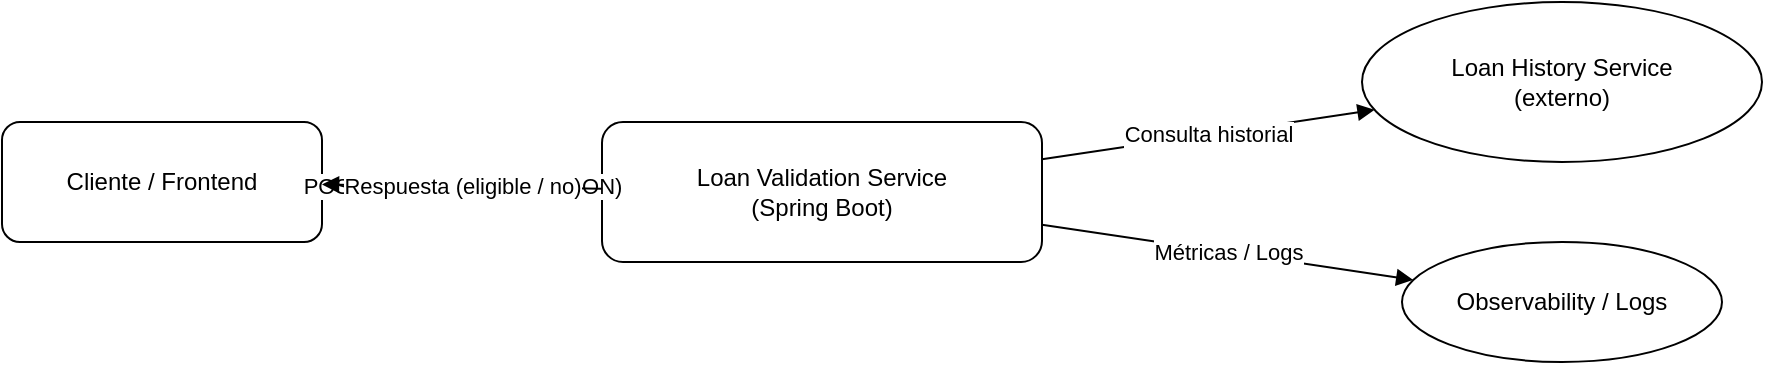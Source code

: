 <mxfile version="22.1.22" type="embed" pages="3">
  <diagram id="c1" name="C1 - Contexto">
    <mxGraphModel dx="905" dy="1438" grid="1" gridSize="10" guides="1" tooltips="1" connect="1" arrows="1" fold="1" page="1" pageScale="1" pageWidth="1169" pageHeight="827" math="0" shadow="0">
      <root>
        <mxCell id="0" />
        <mxCell id="1" parent="0" />
        <mxCell id="u1" value="Cliente / Frontend" style="rounded=1;whiteSpace=wrap;html=1;" parent="1" vertex="1">
          <mxGeometry x="60" y="260" width="160" height="60" as="geometry" />
        </mxCell>
        <mxCell id="s1" value="Loan Validation Service&#xa;(Spring Boot)" style="rounded=1;whiteSpace=wrap;html=1;" parent="1" vertex="1">
          <mxGeometry x="360" y="260" width="220" height="70" as="geometry" />
        </mxCell>
        <mxCell id="lhs1" value="Loan History Service&#xa;(externo)" style="ellipse;whiteSpace=wrap;html=1;" parent="1" vertex="1">
          <mxGeometry x="740" y="200" width="200" height="80" as="geometry" />
        </mxCell>
        <mxCell id="log1" value="Observability / Logs" style="ellipse;whiteSpace=wrap;html=1;" parent="1" vertex="1">
          <mxGeometry x="760" y="320" width="160" height="60" as="geometry" />
        </mxCell>
        <mxCell id="e1" value="POST /api/loan-eligibility (JSON)" style="endArrow=block;html=1;" parent="1" source="u1" target="s1" edge="1">
          <mxGeometry relative="1" as="geometry" />
        </mxCell>
        <mxCell id="e2" value="Consulta historial" style="endArrow=block;html=1;" parent="1" source="s1" target="lhs1" edge="1">
          <mxGeometry relative="1" as="geometry" />
        </mxCell>
        <mxCell id="e3" value="Métricas / Logs" style="endArrow=block;html=1;" parent="1" source="s1" target="log1" edge="1">
          <mxGeometry relative="1" as="geometry" />
        </mxCell>
        <mxCell id="e4" value="Respuesta (eligible / no)" style="endArrow=block;html=1;" parent="1" source="s1" target="u1" edge="1">
          <mxGeometry relative="1" as="geometry" />
        </mxCell>
      </root>
    </mxGraphModel>
  </diagram>
  <diagram id="c2" name="C2 - Contenedores">
    <mxGraphModel dx="603" dy="958" grid="1" gridSize="10" guides="1" tooltips="1" connect="1" arrows="1" fold="1" page="1" pageScale="1" pageWidth="1169" pageHeight="827" math="0" shadow="0">
      <root>
        <mxCell id="0" />
        <mxCell id="1" parent="0" />
        <mxCell id="svc" value="Loan Validation Service" style="swimlane;rounded=1;html=1;" parent="1" vertex="1">
          <mxGeometry x="280" y="140" width="420" height="380" as="geometry" />
        </mxCell>
        <mxCell id="web" value="Spring Boot Web (WebFlux/MVC)" style="rounded=1;whiteSpace=wrap;html=1;" parent="svc" vertex="1">
          <mxGeometry x="20" y="40" width="360" height="60" as="geometry" />
        </mxCell>
        <mxCell id="app" value="Controller + Service" style="rounded=1;whiteSpace=wrap;html=1;" parent="svc" vertex="1">
          <mxGeometry x="20" y="120" width="360" height="60" as="geometry" />
        </mxCell>
        <mxCell id="ports" value="Ports (interfaces)" style="rounded=1;whiteSpace=wrap;html=1;" parent="svc" vertex="1">
          <mxGeometry x="20" y="200" width="160" height="60" as="geometry" />
        </mxCell>
        <mxCell id="adapters" value="Adapters (stub/cliente)" style="rounded=1;whiteSpace=wrap;html=1;" parent="svc" vertex="1">
          <mxGeometry x="220" y="200" width="160" height="60" as="geometry" />
        </mxCell>
        <mxCell id="conf" value="Config (Clock)" style="rounded=1;whiteSpace=wrap;html=1;" parent="svc" vertex="1">
          <mxGeometry x="20" y="280" width="160" height="60" as="geometry" />
        </mxCell>
        <mxCell id="lhs2" value="Loan History Service" style="ellipse;whiteSpace=wrap;html=1;" parent="1" vertex="1">
          <mxGeometry x="770" y="220" width="180" height="70" as="geometry" />
        </mxCell>
        <mxCell id="log2" value="Observability" style="ellipse;whiteSpace=wrap;html=1;" parent="1" vertex="1">
          <mxGeometry x="780" y="340" width="150" height="60" as="geometry" />
        </mxCell>
        <mxCell id="e21" value="" style="endArrow=block;html=1;" parent="1" source="web" target="app" edge="1">
          <mxGeometry relative="1" as="geometry" />
        </mxCell>
        <mxCell id="e22" value="" style="endArrow=block;html=1;" parent="1" source="app" target="ports" edge="1">
          <mxGeometry relative="1" as="geometry" />
        </mxCell>
        <mxCell id="e23" value="" style="endArrow=block;html=1;" parent="1" source="ports" target="adapters" edge="1">
          <mxGeometry relative="1" as="geometry" />
        </mxCell>
        <mxCell id="e24" value="" style="endArrow=block;html=1;" parent="1" source="adapters" target="lhs2" edge="1">
          <mxGeometry relative="1" as="geometry" />
        </mxCell>
        <mxCell id="e25" value="" style="endArrow=block;html=1;" parent="1" source="app" target="log2" edge="1">
          <mxGeometry relative="1" as="geometry" />
        </mxCell>
      </root>
    </mxGraphModel>
  </diagram>
  <diagram id="c3" name="C3 - Componentes">
    <mxGraphModel dx="905" dy="1438" grid="1" gridSize="10" guides="1" tooltips="1" connect="1" arrows="1" fold="1" page="1" pageScale="1" pageWidth="1169" pageHeight="827" math="0" shadow="0">
      <root>
        <mxCell id="0" />
        <mxCell id="1" parent="0" />
        <mxCell id="ctrl" value="LoanValidationsController" style="rounded=1;whiteSpace=wrap;html=1;" parent="1" vertex="1">
          <mxGeometry x="120" y="160" width="220" height="60" as="geometry" />
        </mxCell>
        <mxCell id="svc3" value="LoanRulesService" style="rounded=1;whiteSpace=wrap;html=1;" parent="1" vertex="1">
          <mxGeometry x="420" y="160" width="200" height="60" as="geometry" />
        </mxCell>
        <mxCell id="req" value="LoanValidationRequest" style="rounded=1;whiteSpace=wrap;html=1;" parent="1" vertex="1">
          <mxGeometry x="120" y="250" width="220" height="50" as="geometry" />
        </mxCell>
        <mxCell id="res" value="LoanValidationResponse" style="rounded=1;whiteSpace=wrap;html=1;" parent="1" vertex="1">
          <mxGeometry x="420" y="250" width="200" height="50" as="geometry" />
        </mxCell>
        <mxCell id="port" value="LoanHistoryClient (Port)" style="rounded=1;whiteSpace=wrap;html=1;dashed=1;" parent="1" vertex="1">
          <mxGeometry x="420" y="330" width="200" height="50" as="geometry" />
        </mxCell>
        <mxCell id="adp" value="StubLoanHistoryClient (Adapter)" style="rounded=1;whiteSpace=wrap;html=1;dashed=1;" parent="1" vertex="1">
          <mxGeometry x="680" y="330" width="220" height="50" as="geometry" />
        </mxCell>
        <mxCell id="cfg3" value="ClockConfig" style="rounded=1;whiteSpace=wrap;html=1;" parent="1" vertex="1">
          <mxGeometry x="420" y="420" width="200" height="50" as="geometry" />
        </mxCell>
        <mxCell id="e31" value="POST /api/loan-eligibility" style="endArrow=block;html=1;" parent="1" source="ctrl" target="svc3" edge="1">
          <mxGeometry relative="1" as="geometry" />
        </mxCell>
        <mxCell id="e32" value="" style="endArrow=block;html=1;" parent="1" source="ctrl" target="req" edge="1">
          <mxGeometry relative="1" as="geometry" />
        </mxCell>
        <mxCell id="e33" value="" style="endArrow=block;html=1;" parent="1" source="svc3" target="res" edge="1">
          <mxGeometry relative="1" as="geometry" />
        </mxCell>
        <mxCell id="e34" value="" style="endArrow=block;html=1;" parent="1" source="svc3" target="port" edge="1">
          <mxGeometry relative="1" as="geometry" />
        </mxCell>
        <mxCell id="e35" value="" style="endArrow=block;html=1;" parent="1" source="port" target="adp" edge="1">
          <mxGeometry relative="1" as="geometry" />
        </mxCell>
        <mxCell id="e36" value="" style="endArrow=block;html=1;dashed=1;" parent="1" source="cfg3" target="svc3" edge="1">
          <mxGeometry relative="1" as="geometry" />
        </mxCell>
      </root>
    </mxGraphModel>
  </diagram>
</mxfile>
